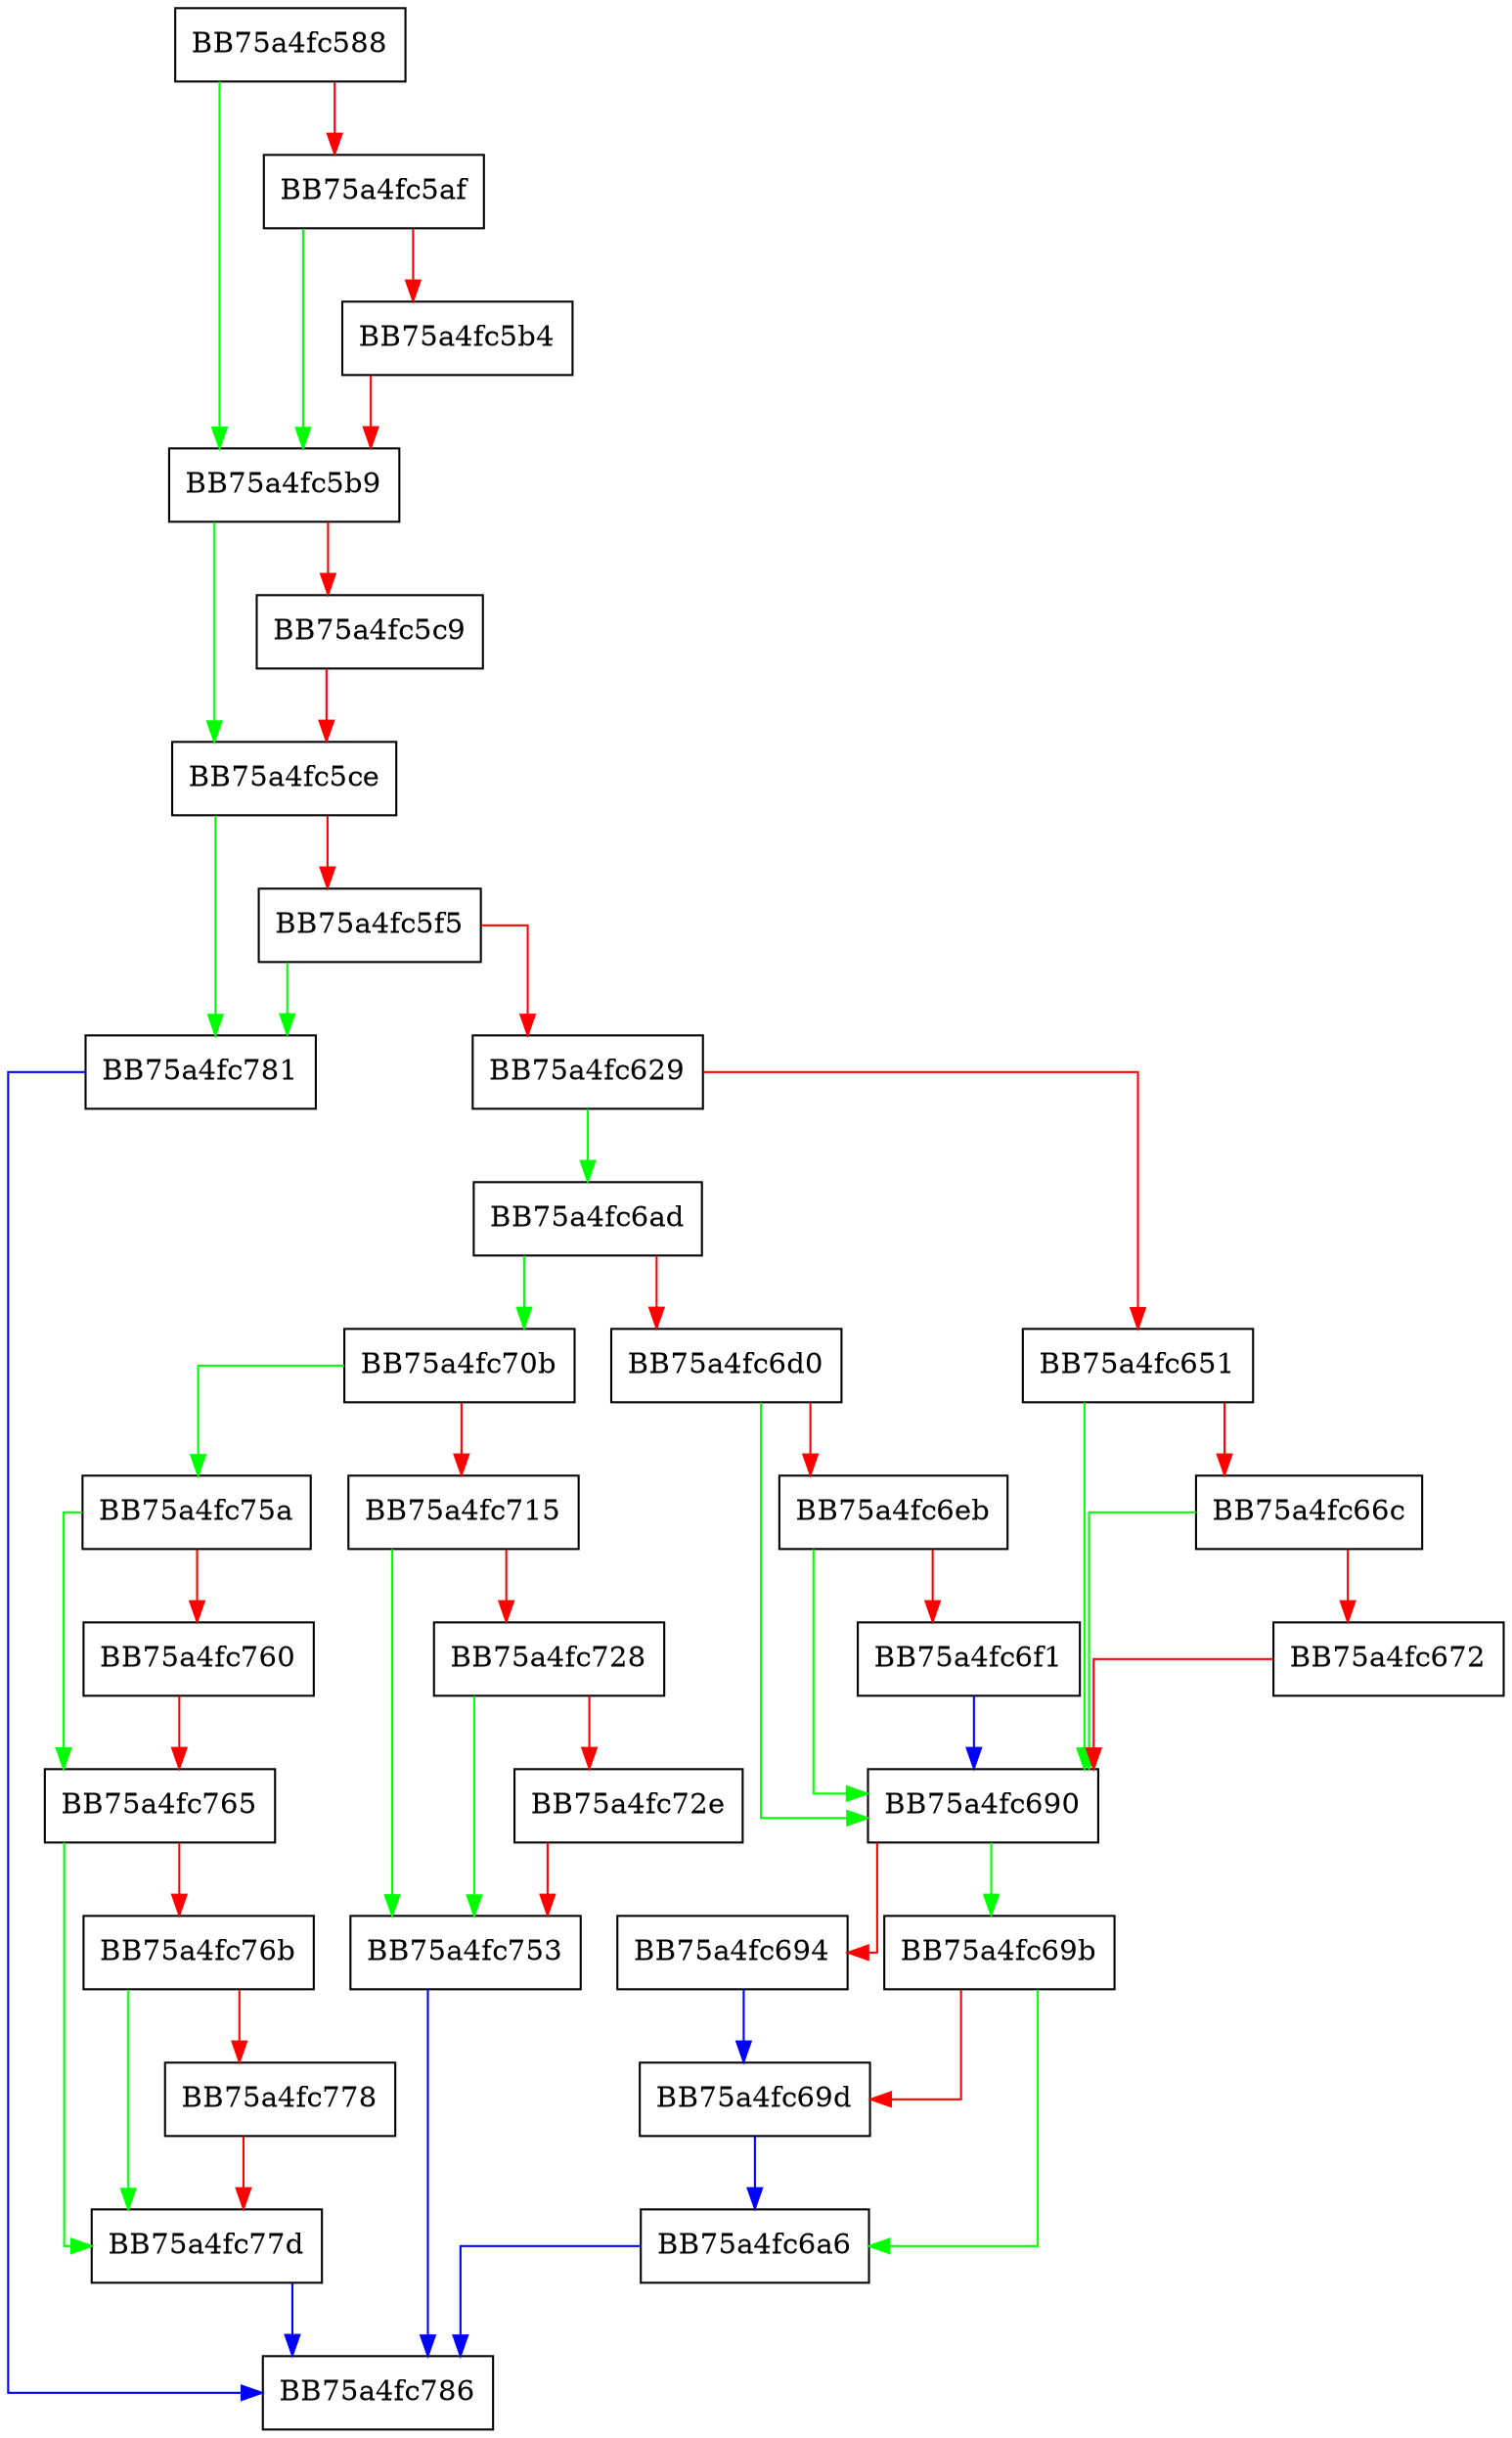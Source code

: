 digraph ReadSectors {
  node [shape="box"];
  graph [splines=ortho];
  BB75a4fc588 -> BB75a4fc5b9 [color="green"];
  BB75a4fc588 -> BB75a4fc5af [color="red"];
  BB75a4fc5af -> BB75a4fc5b9 [color="green"];
  BB75a4fc5af -> BB75a4fc5b4 [color="red"];
  BB75a4fc5b4 -> BB75a4fc5b9 [color="red"];
  BB75a4fc5b9 -> BB75a4fc5ce [color="green"];
  BB75a4fc5b9 -> BB75a4fc5c9 [color="red"];
  BB75a4fc5c9 -> BB75a4fc5ce [color="red"];
  BB75a4fc5ce -> BB75a4fc781 [color="green"];
  BB75a4fc5ce -> BB75a4fc5f5 [color="red"];
  BB75a4fc5f5 -> BB75a4fc781 [color="green"];
  BB75a4fc5f5 -> BB75a4fc629 [color="red"];
  BB75a4fc629 -> BB75a4fc6ad [color="green"];
  BB75a4fc629 -> BB75a4fc651 [color="red"];
  BB75a4fc651 -> BB75a4fc690 [color="green"];
  BB75a4fc651 -> BB75a4fc66c [color="red"];
  BB75a4fc66c -> BB75a4fc690 [color="green"];
  BB75a4fc66c -> BB75a4fc672 [color="red"];
  BB75a4fc672 -> BB75a4fc690 [color="red"];
  BB75a4fc690 -> BB75a4fc69b [color="green"];
  BB75a4fc690 -> BB75a4fc694 [color="red"];
  BB75a4fc694 -> BB75a4fc69d [color="blue"];
  BB75a4fc69b -> BB75a4fc6a6 [color="green"];
  BB75a4fc69b -> BB75a4fc69d [color="red"];
  BB75a4fc69d -> BB75a4fc6a6 [color="blue"];
  BB75a4fc6a6 -> BB75a4fc786 [color="blue"];
  BB75a4fc6ad -> BB75a4fc70b [color="green"];
  BB75a4fc6ad -> BB75a4fc6d0 [color="red"];
  BB75a4fc6d0 -> BB75a4fc690 [color="green"];
  BB75a4fc6d0 -> BB75a4fc6eb [color="red"];
  BB75a4fc6eb -> BB75a4fc690 [color="green"];
  BB75a4fc6eb -> BB75a4fc6f1 [color="red"];
  BB75a4fc6f1 -> BB75a4fc690 [color="blue"];
  BB75a4fc70b -> BB75a4fc75a [color="green"];
  BB75a4fc70b -> BB75a4fc715 [color="red"];
  BB75a4fc715 -> BB75a4fc753 [color="green"];
  BB75a4fc715 -> BB75a4fc728 [color="red"];
  BB75a4fc728 -> BB75a4fc753 [color="green"];
  BB75a4fc728 -> BB75a4fc72e [color="red"];
  BB75a4fc72e -> BB75a4fc753 [color="red"];
  BB75a4fc753 -> BB75a4fc786 [color="blue"];
  BB75a4fc75a -> BB75a4fc765 [color="green"];
  BB75a4fc75a -> BB75a4fc760 [color="red"];
  BB75a4fc760 -> BB75a4fc765 [color="red"];
  BB75a4fc765 -> BB75a4fc77d [color="green"];
  BB75a4fc765 -> BB75a4fc76b [color="red"];
  BB75a4fc76b -> BB75a4fc77d [color="green"];
  BB75a4fc76b -> BB75a4fc778 [color="red"];
  BB75a4fc778 -> BB75a4fc77d [color="red"];
  BB75a4fc77d -> BB75a4fc786 [color="blue"];
  BB75a4fc781 -> BB75a4fc786 [color="blue"];
}